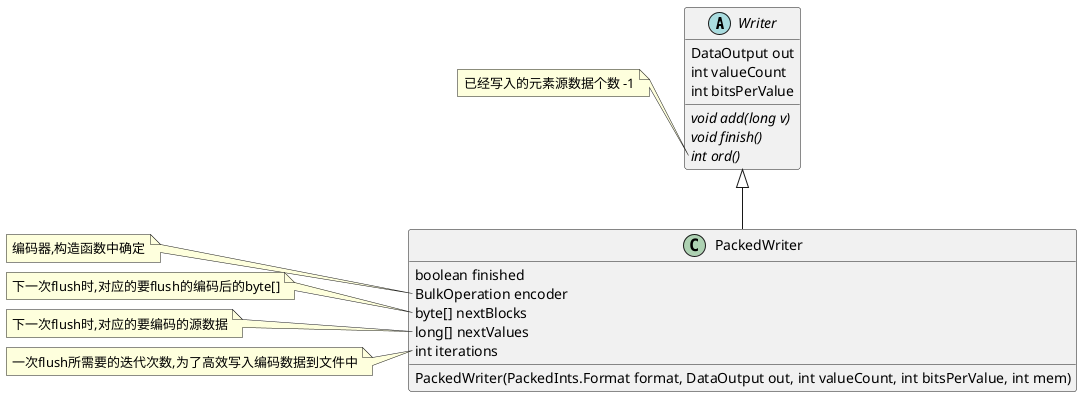 @startuml
'https://plantuml.com/class-diagram

abstract class Writer{
 DataOutput out
 int valueCount
 int bitsPerValue

 {abstract} void add(long v)
 {abstract} void finish()
 {abstract} int ord()
}

note left of Writer::ord
已经写入的元素源数据个数 -1
end note

class PackedWriter {
boolean finished
BulkOperation encoder
byte[] nextBlocks
long[] nextValues
int iterations
PackedWriter(PackedInts.Format format, DataOutput out, int valueCount, int bitsPerValue, int mem)
}

note left of PackedWriter::encoder
编码器,构造函数中确定
end note

note left of PackedWriter::nextBlocks
下一次flush时,对应的要flush的编码后的byte[]
end note

note left of PackedWriter::nextValues
下一次flush时,对应的要编码的源数据
end note

note left of PackedWriter::iterations
一次flush所需要的迭代次数,为了高效写入编码数据到文件中
end note


Writer <|-- PackedWriter

@enduml
